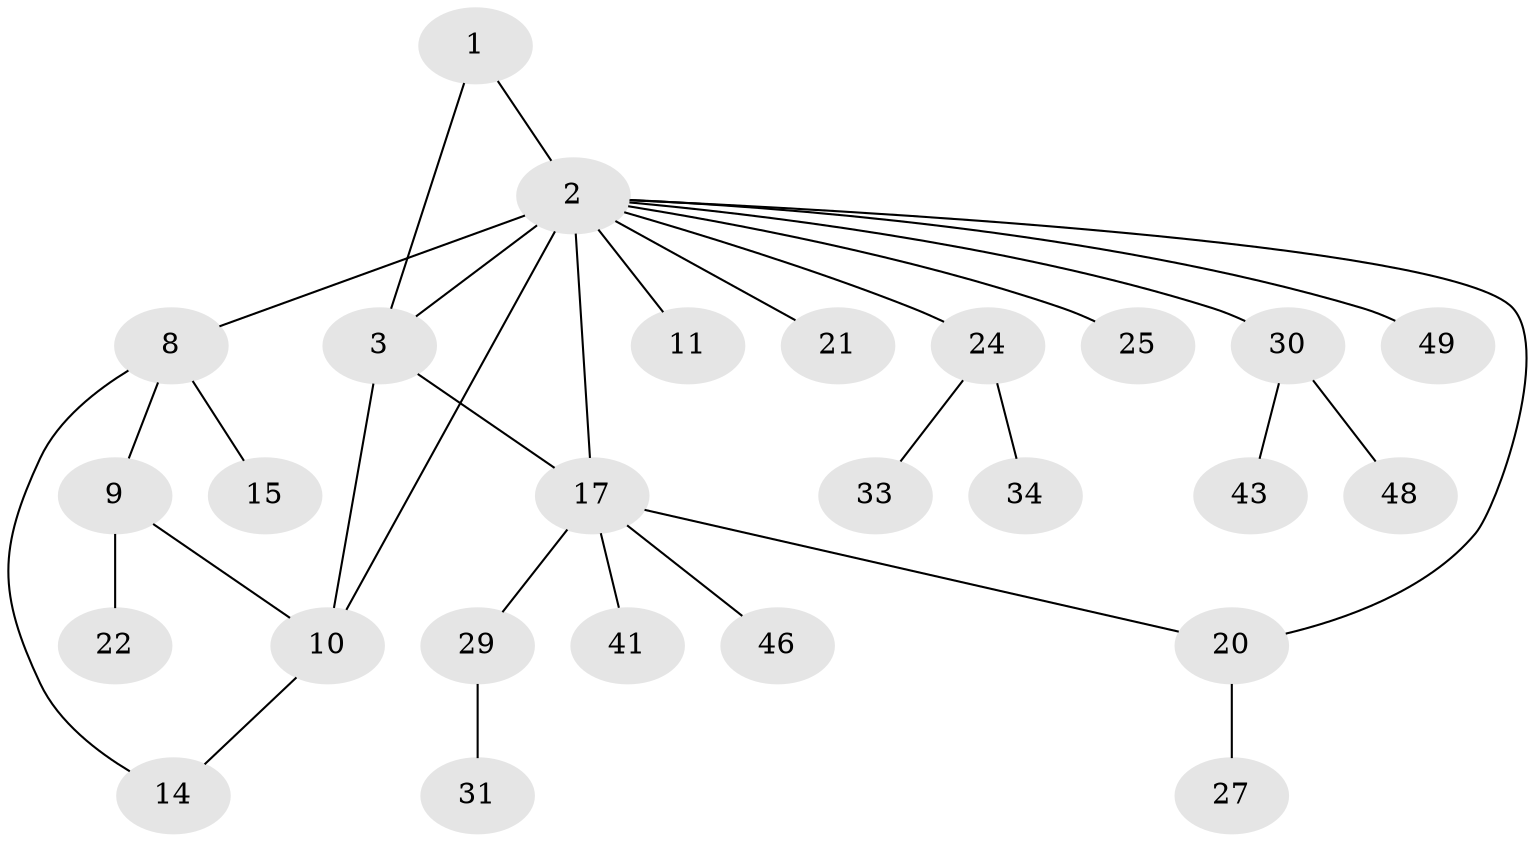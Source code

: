 // original degree distribution, {3: 0.1346153846153846, 11: 0.019230769230769232, 4: 0.057692307692307696, 5: 0.09615384615384616, 2: 0.19230769230769232, 1: 0.46153846153846156, 6: 0.019230769230769232, 9: 0.019230769230769232}
// Generated by graph-tools (version 1.1) at 2025/15/03/09/25 04:15:47]
// undirected, 26 vertices, 31 edges
graph export_dot {
graph [start="1"]
  node [color=gray90,style=filled];
  1 [super="+47"];
  2 [super="+19+7+32+18+12"];
  3 [super="+5+4"];
  8 [super="+16"];
  9 [super="+23+35"];
  10;
  11;
  14;
  15 [super="+39"];
  17;
  20 [super="+51"];
  21;
  22 [super="+42"];
  24 [super="+37+26"];
  25;
  27;
  29 [super="+36"];
  30;
  31;
  33;
  34 [super="+40"];
  41;
  43;
  46;
  48;
  49;
  1 -- 2;
  1 -- 3;
  2 -- 10;
  2 -- 11;
  2 -- 17 [weight=2];
  2 -- 49;
  2 -- 8;
  2 -- 3 [weight=4];
  2 -- 25;
  2 -- 30;
  2 -- 20;
  2 -- 21;
  2 -- 24;
  3 -- 10 [weight=2];
  3 -- 17 [weight=3];
  8 -- 9;
  8 -- 14;
  8 -- 15;
  9 -- 10;
  9 -- 22;
  10 -- 14;
  17 -- 20;
  17 -- 29;
  17 -- 41;
  17 -- 46;
  20 -- 27;
  24 -- 34;
  24 -- 33;
  29 -- 31;
  30 -- 43;
  30 -- 48;
}
